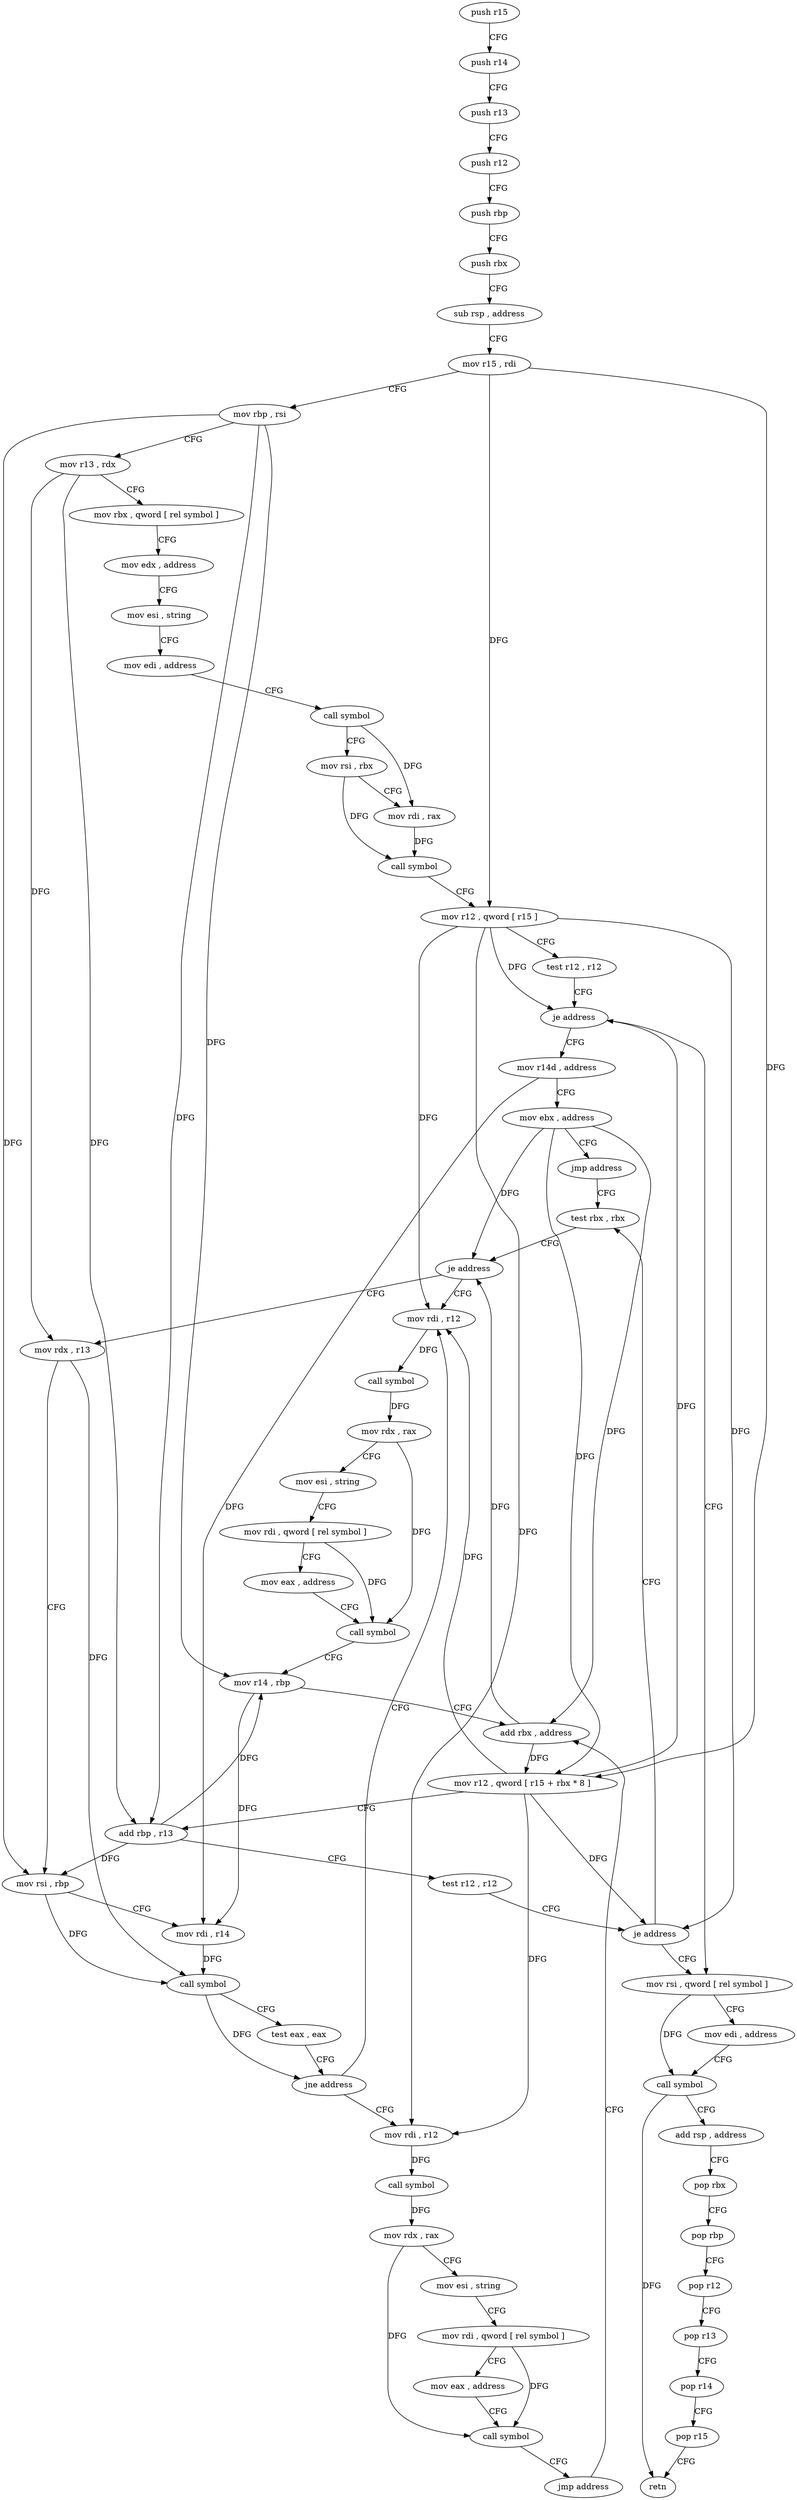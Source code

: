 digraph "func" {
"4396941" [label = "push r15" ]
"4396943" [label = "push r14" ]
"4396945" [label = "push r13" ]
"4396947" [label = "push r12" ]
"4396949" [label = "push rbp" ]
"4396950" [label = "push rbx" ]
"4396951" [label = "sub rsp , address" ]
"4396955" [label = "mov r15 , rdi" ]
"4396958" [label = "mov rbp , rsi" ]
"4396961" [label = "mov r13 , rdx" ]
"4396964" [label = "mov rbx , qword [ rel symbol ]" ]
"4396971" [label = "mov edx , address" ]
"4396976" [label = "mov esi , string" ]
"4396981" [label = "mov edi , address" ]
"4396986" [label = "call symbol" ]
"4396991" [label = "mov rsi , rbx" ]
"4396994" [label = "mov rdi , rax" ]
"4396997" [label = "call symbol" ]
"4397002" [label = "mov r12 , qword [ r15 ]" ]
"4397005" [label = "test r12 , r12" ]
"4397008" [label = "je address" ]
"4397133" [label = "mov rsi , qword [ rel symbol ]" ]
"4397010" [label = "mov r14d , address" ]
"4397140" [label = "mov edi , address" ]
"4397145" [label = "call symbol" ]
"4397150" [label = "add rsp , address" ]
"4397154" [label = "pop rbx" ]
"4397155" [label = "pop rbp" ]
"4397156" [label = "pop r12" ]
"4397158" [label = "pop r13" ]
"4397160" [label = "pop r14" ]
"4397162" [label = "pop r15" ]
"4397164" [label = "retn" ]
"4397016" [label = "mov ebx , address" ]
"4397021" [label = "jmp address" ]
"4397075" [label = "test rbx , rbx" ]
"4397078" [label = "je address" ]
"4397023" [label = "mov rdi , r12" ]
"4397080" [label = "mov rdx , r13" ]
"4397026" [label = "call symbol" ]
"4397031" [label = "mov rdx , rax" ]
"4397034" [label = "mov esi , string" ]
"4397039" [label = "mov rdi , qword [ rel symbol ]" ]
"4397046" [label = "mov eax , address" ]
"4397051" [label = "call symbol" ]
"4397056" [label = "mov r14 , rbp" ]
"4397059" [label = "add rbx , address" ]
"4397083" [label = "mov rsi , rbp" ]
"4397086" [label = "mov rdi , r14" ]
"4397089" [label = "call symbol" ]
"4397094" [label = "test eax , eax" ]
"4397096" [label = "jne address" ]
"4397098" [label = "mov rdi , r12" ]
"4397101" [label = "call symbol" ]
"4397106" [label = "mov rdx , rax" ]
"4397109" [label = "mov esi , string" ]
"4397114" [label = "mov rdi , qword [ rel symbol ]" ]
"4397121" [label = "mov eax , address" ]
"4397126" [label = "call symbol" ]
"4397131" [label = "jmp address" ]
"4397063" [label = "mov r12 , qword [ r15 + rbx * 8 ]" ]
"4397067" [label = "add rbp , r13" ]
"4397070" [label = "test r12 , r12" ]
"4397073" [label = "je address" ]
"4396941" -> "4396943" [ label = "CFG" ]
"4396943" -> "4396945" [ label = "CFG" ]
"4396945" -> "4396947" [ label = "CFG" ]
"4396947" -> "4396949" [ label = "CFG" ]
"4396949" -> "4396950" [ label = "CFG" ]
"4396950" -> "4396951" [ label = "CFG" ]
"4396951" -> "4396955" [ label = "CFG" ]
"4396955" -> "4396958" [ label = "CFG" ]
"4396955" -> "4397002" [ label = "DFG" ]
"4396955" -> "4397063" [ label = "DFG" ]
"4396958" -> "4396961" [ label = "CFG" ]
"4396958" -> "4397056" [ label = "DFG" ]
"4396958" -> "4397083" [ label = "DFG" ]
"4396958" -> "4397067" [ label = "DFG" ]
"4396961" -> "4396964" [ label = "CFG" ]
"4396961" -> "4397080" [ label = "DFG" ]
"4396961" -> "4397067" [ label = "DFG" ]
"4396964" -> "4396971" [ label = "CFG" ]
"4396971" -> "4396976" [ label = "CFG" ]
"4396976" -> "4396981" [ label = "CFG" ]
"4396981" -> "4396986" [ label = "CFG" ]
"4396986" -> "4396991" [ label = "CFG" ]
"4396986" -> "4396994" [ label = "DFG" ]
"4396991" -> "4396994" [ label = "CFG" ]
"4396991" -> "4396997" [ label = "DFG" ]
"4396994" -> "4396997" [ label = "DFG" ]
"4396997" -> "4397002" [ label = "CFG" ]
"4397002" -> "4397005" [ label = "CFG" ]
"4397002" -> "4397008" [ label = "DFG" ]
"4397002" -> "4397023" [ label = "DFG" ]
"4397002" -> "4397073" [ label = "DFG" ]
"4397002" -> "4397098" [ label = "DFG" ]
"4397005" -> "4397008" [ label = "CFG" ]
"4397008" -> "4397133" [ label = "CFG" ]
"4397008" -> "4397010" [ label = "CFG" ]
"4397133" -> "4397140" [ label = "CFG" ]
"4397133" -> "4397145" [ label = "DFG" ]
"4397010" -> "4397016" [ label = "CFG" ]
"4397010" -> "4397086" [ label = "DFG" ]
"4397140" -> "4397145" [ label = "CFG" ]
"4397145" -> "4397150" [ label = "CFG" ]
"4397145" -> "4397164" [ label = "DFG" ]
"4397150" -> "4397154" [ label = "CFG" ]
"4397154" -> "4397155" [ label = "CFG" ]
"4397155" -> "4397156" [ label = "CFG" ]
"4397156" -> "4397158" [ label = "CFG" ]
"4397158" -> "4397160" [ label = "CFG" ]
"4397160" -> "4397162" [ label = "CFG" ]
"4397162" -> "4397164" [ label = "CFG" ]
"4397016" -> "4397021" [ label = "CFG" ]
"4397016" -> "4397078" [ label = "DFG" ]
"4397016" -> "4397059" [ label = "DFG" ]
"4397016" -> "4397063" [ label = "DFG" ]
"4397021" -> "4397075" [ label = "CFG" ]
"4397075" -> "4397078" [ label = "CFG" ]
"4397078" -> "4397023" [ label = "CFG" ]
"4397078" -> "4397080" [ label = "CFG" ]
"4397023" -> "4397026" [ label = "DFG" ]
"4397080" -> "4397083" [ label = "CFG" ]
"4397080" -> "4397089" [ label = "DFG" ]
"4397026" -> "4397031" [ label = "DFG" ]
"4397031" -> "4397034" [ label = "CFG" ]
"4397031" -> "4397051" [ label = "DFG" ]
"4397034" -> "4397039" [ label = "CFG" ]
"4397039" -> "4397046" [ label = "CFG" ]
"4397039" -> "4397051" [ label = "DFG" ]
"4397046" -> "4397051" [ label = "CFG" ]
"4397051" -> "4397056" [ label = "CFG" ]
"4397056" -> "4397059" [ label = "CFG" ]
"4397056" -> "4397086" [ label = "DFG" ]
"4397059" -> "4397063" [ label = "DFG" ]
"4397059" -> "4397078" [ label = "DFG" ]
"4397083" -> "4397086" [ label = "CFG" ]
"4397083" -> "4397089" [ label = "DFG" ]
"4397086" -> "4397089" [ label = "DFG" ]
"4397089" -> "4397094" [ label = "CFG" ]
"4397089" -> "4397096" [ label = "DFG" ]
"4397094" -> "4397096" [ label = "CFG" ]
"4397096" -> "4397023" [ label = "CFG" ]
"4397096" -> "4397098" [ label = "CFG" ]
"4397098" -> "4397101" [ label = "DFG" ]
"4397101" -> "4397106" [ label = "DFG" ]
"4397106" -> "4397109" [ label = "CFG" ]
"4397106" -> "4397126" [ label = "DFG" ]
"4397109" -> "4397114" [ label = "CFG" ]
"4397114" -> "4397121" [ label = "CFG" ]
"4397114" -> "4397126" [ label = "DFG" ]
"4397121" -> "4397126" [ label = "CFG" ]
"4397126" -> "4397131" [ label = "CFG" ]
"4397131" -> "4397059" [ label = "CFG" ]
"4397063" -> "4397067" [ label = "CFG" ]
"4397063" -> "4397008" [ label = "DFG" ]
"4397063" -> "4397023" [ label = "DFG" ]
"4397063" -> "4397073" [ label = "DFG" ]
"4397063" -> "4397098" [ label = "DFG" ]
"4397067" -> "4397070" [ label = "CFG" ]
"4397067" -> "4397056" [ label = "DFG" ]
"4397067" -> "4397083" [ label = "DFG" ]
"4397070" -> "4397073" [ label = "CFG" ]
"4397073" -> "4397133" [ label = "CFG" ]
"4397073" -> "4397075" [ label = "CFG" ]
}
